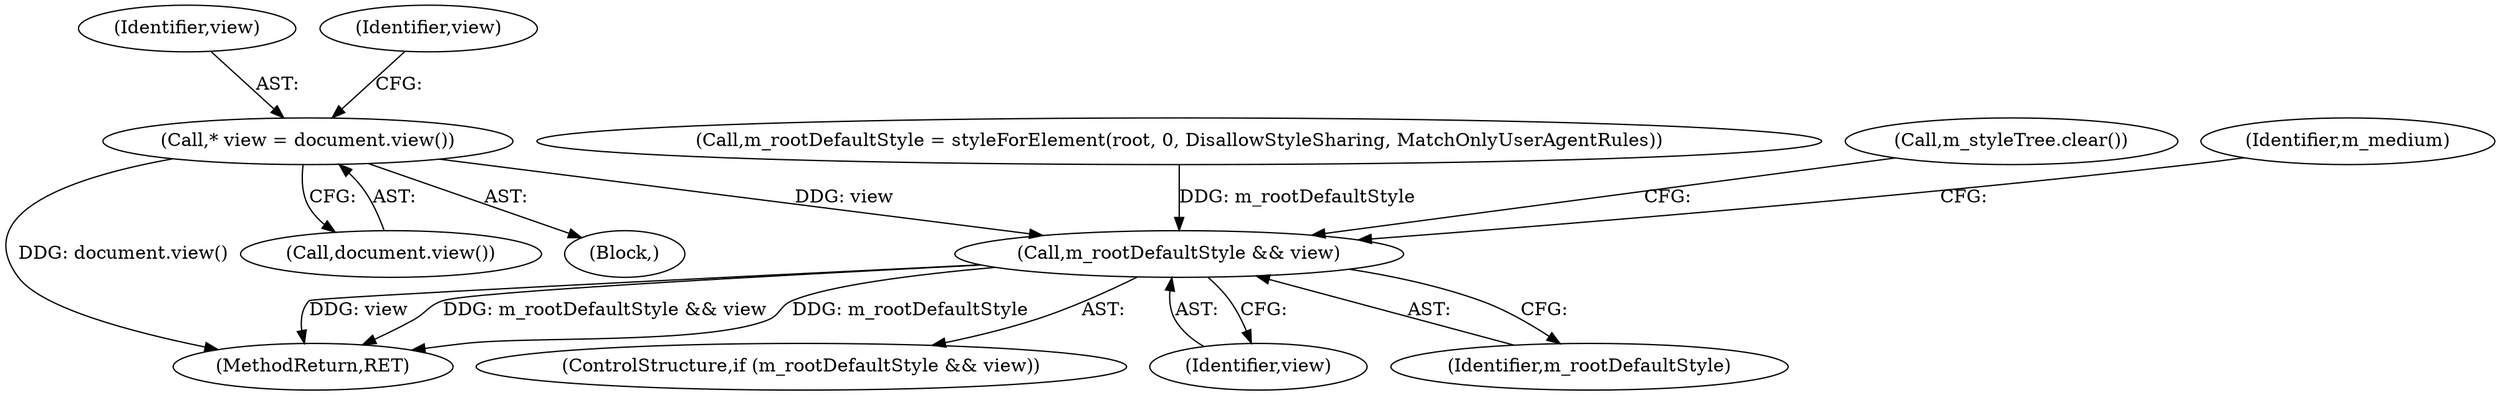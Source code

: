 digraph "0_Chrome_4d17163f4b66be517dc49019a029e5ddbd45078c_5@pointer" {
"1000112" [label="(Call,* view = document.view())"];
"1000138" [label="(Call,m_rootDefaultStyle && view)"];
"1000102" [label="(Block,)"];
"1000113" [label="(Identifier,view)"];
"1000116" [label="(Identifier,view)"];
"1000130" [label="(Call,m_rootDefaultStyle = styleForElement(root, 0, DisallowStyleSharing, MatchOnlyUserAgentRules))"];
"1000114" [label="(Call,document.view())"];
"1000174" [label="(MethodReturn,RET)"];
"1000137" [label="(ControlStructure,if (m_rootDefaultStyle && view))"];
"1000146" [label="(Call,m_styleTree.clear())"];
"1000112" [label="(Call,* view = document.view())"];
"1000140" [label="(Identifier,view)"];
"1000142" [label="(Identifier,m_medium)"];
"1000139" [label="(Identifier,m_rootDefaultStyle)"];
"1000138" [label="(Call,m_rootDefaultStyle && view)"];
"1000112" -> "1000102"  [label="AST: "];
"1000112" -> "1000114"  [label="CFG: "];
"1000113" -> "1000112"  [label="AST: "];
"1000114" -> "1000112"  [label="AST: "];
"1000116" -> "1000112"  [label="CFG: "];
"1000112" -> "1000174"  [label="DDG: document.view()"];
"1000112" -> "1000138"  [label="DDG: view"];
"1000138" -> "1000137"  [label="AST: "];
"1000138" -> "1000139"  [label="CFG: "];
"1000138" -> "1000140"  [label="CFG: "];
"1000139" -> "1000138"  [label="AST: "];
"1000140" -> "1000138"  [label="AST: "];
"1000142" -> "1000138"  [label="CFG: "];
"1000146" -> "1000138"  [label="CFG: "];
"1000138" -> "1000174"  [label="DDG: m_rootDefaultStyle && view"];
"1000138" -> "1000174"  [label="DDG: m_rootDefaultStyle"];
"1000138" -> "1000174"  [label="DDG: view"];
"1000130" -> "1000138"  [label="DDG: m_rootDefaultStyle"];
}
